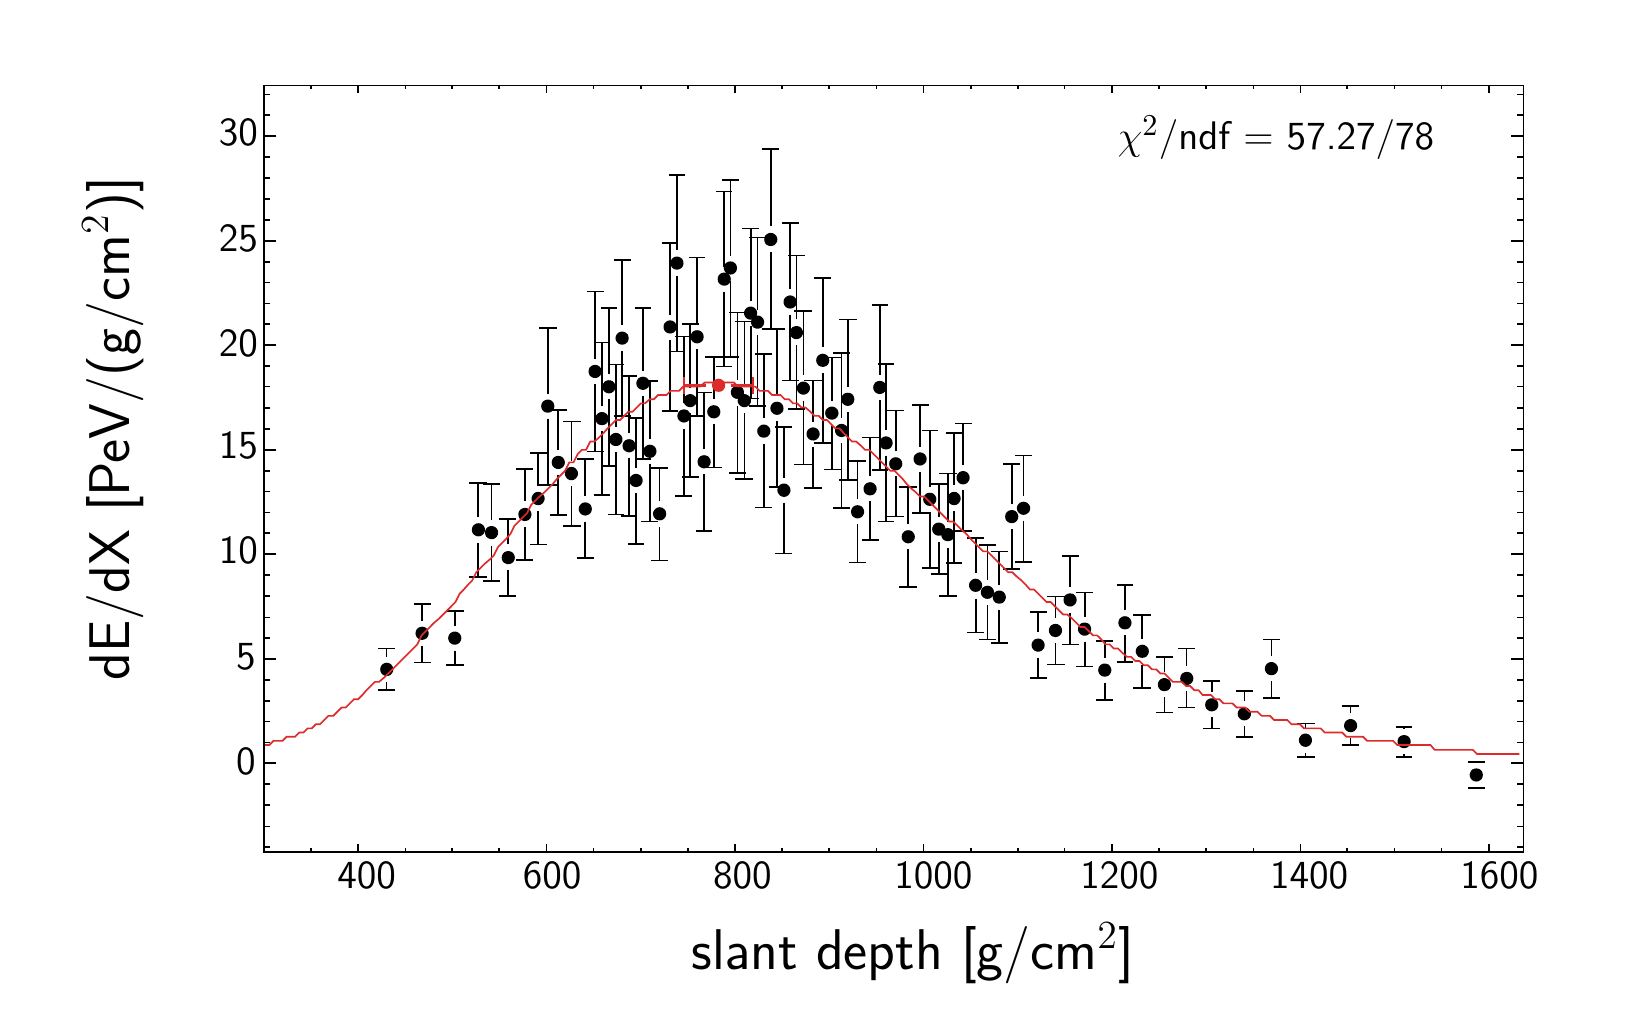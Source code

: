 \begin{tikzpicture}[y=-1cm]
\sf
\definecolor{red}{RGB}{221,42,43}
\definecolor{green}{RGB}{132,184,24}
\definecolor{blue}{RGB}{0,72,112}
\definecolor{orange}{RGB}{192,128,64}
\definecolor{gray}{RGB}{107,108,110}
\path[fill=white] (0,27.94) rectangle (20.003,15.769);
\path[fill=white] (2.999,26.238) rectangle (18.997,16.502);
\draw[semithick,black] (2.999,26.238) rectangle (18.997,16.502);
\path[fill=white] (2.999,26.238) rectangle (18.997,16.502);
\draw[semithick,black] (2.999,26.238) rectangle (18.997,16.502);
\draw[semithick,black] (2.999,26.238) -- (18.997,26.238);
\path (8.308,27.728) node[text=black,anchor=base west] {\huge{}slant depth [g/cm$^2$]};
\draw[semithick,black] (4.197,26.141) -- (4.197,26.238);
\draw[semithick,black] (4.798,26.185) -- (4.798,26.238);
\draw[semithick,black] (5.389,26.185) -- (5.389,26.238);
\draw[semithick,black] (5.988,26.185) -- (5.988,26.238);
\draw[semithick,black] (6.589,26.141) -- (6.589,26.238);
\draw[semithick,black] (7.188,26.185) -- (7.188,26.238);
\draw[semithick,black] (7.787,26.185) -- (7.787,26.238);
\draw[semithick,black] (8.386,26.185) -- (8.386,26.238);
\draw[semithick,black] (8.979,26.141) -- (8.979,26.238);
\draw[semithick,black] (9.578,26.185) -- (9.578,26.238);
\draw[semithick,black] (10.177,26.185) -- (10.177,26.238);
\draw[semithick,black] (10.778,26.185) -- (10.778,26.238);
\draw[semithick,black] (11.377,26.141) -- (11.377,26.238);
\draw[semithick,black] (11.976,26.185) -- (11.976,26.238);
\draw[semithick,black] (12.577,26.185) -- (12.577,26.238);
\draw[semithick,black] (13.168,26.185) -- (13.168,26.238);
\draw[semithick,black] (13.767,26.141) -- (13.767,26.238);
\draw[semithick,black] (14.366,26.185) -- (14.366,26.238);
\draw[semithick,black] (14.967,26.185) -- (14.967,26.238);
\draw[semithick,black] (15.566,26.185) -- (15.566,26.238);
\draw[semithick,black] (16.165,26.141) -- (16.165,26.238);
\draw[semithick,black] (16.758,26.185) -- (16.758,26.238);
\draw[semithick,black] (17.357,26.185) -- (17.357,26.238);
\draw[semithick,black] (17.956,26.185) -- (17.956,26.238);
\draw[semithick,black] (18.557,26.141) -- (18.557,26.238);
\draw[semithick,black] (4.197,26.141) -- (4.197,26.238);
\draw[semithick,black] (3.598,26.185) -- (3.598,26.238);
\draw[semithick,black] (18.557,26.141) -- (18.557,26.238);
\path (3.81,26.706) node[text=black,anchor=base west] {\Large{}400};
\path (6.166,26.706) node[text=black,anchor=base west] {\Large{}600};
\path (8.581,26.706) node[text=black,anchor=base west] {\Large{}800};
\path (10.884,26.706) node[text=black,anchor=base west] {\Large{}1000};
\path (13.246,26.706) node[text=black,anchor=base west] {\Large{}1200};
\path (15.655,26.706) node[text=black,anchor=base west] {\Large{}1400};
\path (18.072,26.706) node[text=black,anchor=base west] {\Large{}1600};
\draw[semithick,black] (2.999,16.502) -- (18.997,16.502);
\draw[semithick,black] (4.197,16.599) -- (4.197,16.502);
\draw[semithick,black] (4.798,16.546) -- (4.798,16.502);
\draw[semithick,black] (5.389,16.546) -- (5.389,16.502);
\draw[semithick,black] (5.988,16.546) -- (5.988,16.502);
\draw[semithick,black] (6.589,16.599) -- (6.589,16.502);
\draw[semithick,black] (7.188,16.546) -- (7.188,16.502);
\draw[semithick,black] (7.787,16.546) -- (7.787,16.502);
\draw[semithick,black] (8.386,16.546) -- (8.386,16.502);
\draw[semithick,black] (8.979,16.599) -- (8.979,16.502);
\draw[semithick,black] (9.578,16.546) -- (9.578,16.502);
\draw[semithick,black] (10.177,16.546) -- (10.177,16.502);
\draw[semithick,black] (10.778,16.546) -- (10.778,16.502);
\draw[semithick,black] (11.377,16.599) -- (11.377,16.502);
\draw[semithick,black] (11.976,16.546) -- (11.976,16.502);
\draw[semithick,black] (12.577,16.546) -- (12.577,16.502);
\draw[semithick,black] (13.168,16.546) -- (13.168,16.502);
\draw[semithick,black] (13.767,16.599) -- (13.767,16.502);
\draw[semithick,black] (14.366,16.546) -- (14.366,16.502);
\draw[semithick,black] (14.967,16.546) -- (14.967,16.502);
\draw[semithick,black] (15.566,16.546) -- (15.566,16.502);
\draw[semithick,black] (16.165,16.599) -- (16.165,16.502);
\draw[semithick,black] (16.758,16.546) -- (16.758,16.502);
\draw[semithick,black] (17.357,16.546) -- (17.357,16.502);
\draw[semithick,black] (17.956,16.546) -- (17.956,16.502);
\draw[semithick,black] (18.557,16.599) -- (18.557,16.502);
\draw[semithick,black] (4.197,16.599) -- (4.197,16.502);
\draw[semithick,black] (3.598,16.546) -- (3.598,16.502);
\draw[semithick,black] (18.557,16.599) -- (18.557,16.502);
\draw[semithick,black] (2.999,26.238) -- (2.999,16.502);
\path (1.287,24.183) node[text=black,anchor=base west,rotate=90.0] {\huge{}dE/dX [PeV/(g/cm$^2$)]};
\draw[semithick,black] (3.158,25.11) -- (2.999,25.11);
\draw[semithick,black] (3.078,24.845) -- (2.999,24.845);
\draw[semithick,black] (3.078,24.581) -- (2.999,24.581);
\draw[semithick,black] (3.078,24.316) -- (2.999,24.316);
\draw[semithick,black] (3.078,24.052) -- (2.999,24.052);
\draw[semithick,black] (3.158,23.787) -- (2.999,23.787);
\draw[semithick,black] (3.078,23.523) -- (2.999,23.523);
\draw[semithick,black] (3.078,23.258) -- (2.999,23.258);
\draw[semithick,black] (3.078,22.983) -- (2.999,22.983);
\draw[semithick,black] (3.078,22.718) -- (2.999,22.718);
\draw[semithick,black] (3.158,22.454) -- (2.999,22.454);
\draw[semithick,black] (3.078,22.189) -- (2.999,22.189);
\draw[semithick,black] (3.078,21.924) -- (2.999,21.924);
\draw[semithick,black] (3.078,21.66) -- (2.999,21.66);
\draw[semithick,black] (3.078,21.395) -- (2.999,21.395);
\draw[semithick,black] (3.158,21.131) -- (2.999,21.131);
\draw[semithick,black] (3.078,20.866) -- (2.999,20.866);
\draw[semithick,black] (3.078,20.602) -- (2.999,20.602);
\draw[semithick,black] (3.078,20.328) -- (2.999,20.328);
\draw[semithick,black] (3.078,20.064) -- (2.999,20.064);
\draw[semithick,black] (3.158,19.799) -- (2.999,19.799);
\draw[semithick,black] (3.078,19.535) -- (2.999,19.535);
\draw[semithick,black] (3.078,19.27) -- (2.999,19.27);
\draw[semithick,black] (3.078,19.006) -- (2.999,19.006);
\draw[semithick,black] (3.078,18.741) -- (2.999,18.741);
\draw[semithick,black] (3.158,18.476) -- (2.999,18.476);
\draw[semithick,black] (3.078,18.212) -- (2.999,18.212);
\draw[semithick,black] (3.078,17.947) -- (2.999,17.947);
\draw[semithick,black] (3.078,17.674) -- (2.999,17.674);
\draw[semithick,black] (3.078,17.41) -- (2.999,17.41);
\draw[semithick,black] (3.158,17.145) -- (2.999,17.145);
\draw[semithick,black] (3.158,25.11) -- (2.999,25.11);
\draw[semithick,black] (3.078,25.375) -- (2.999,25.375);
\draw[semithick,black] (3.078,25.639) -- (2.999,25.639);
\draw[semithick,black] (3.078,25.912) -- (2.999,25.912);
\draw[semithick,black] (3.078,26.177) -- (2.999,26.177);
\draw[semithick,black] (3.158,17.145) -- (2.999,17.145);
\draw[semithick,black] (3.078,16.88) -- (2.999,16.88);
\draw[semithick,black] (3.078,16.616) -- (2.999,16.616);
\path (2.523,25.258) node[text=black,anchor=base west] {\Large{}0};
\path (2.523,23.918) node[text=black,anchor=base west] {\Large{}5};
\path (2.303,22.578) node[text=black,anchor=base west] {\Large{}10};
\path (2.303,21.237) node[text=black,anchor=base west] {\Large{}15};
\path (2.303,19.95) node[text=black,anchor=base west] {\Large{}20};
\path (2.303,18.61) node[text=black,anchor=base west] {\Large{}25};
\path (2.303,17.268) node[text=black,anchor=base west] {\Large{}30};
\draw[semithick,black] (18.997,26.238) -- (18.997,16.502);
\draw[semithick,black] (18.838,25.11) -- (18.997,25.11);
\draw[semithick,black] (18.919,24.845) -- (18.997,24.845);
\draw[semithick,black] (18.919,24.581) -- (18.997,24.581);
\draw[semithick,black] (18.919,24.316) -- (18.997,24.316);
\draw[semithick,black] (18.919,24.052) -- (18.997,24.052);
\draw[semithick,black] (18.838,23.787) -- (18.997,23.787);
\draw[semithick,black] (18.919,23.523) -- (18.997,23.523);
\draw[semithick,black] (18.919,23.258) -- (18.997,23.258);
\draw[semithick,black] (18.919,22.983) -- (18.997,22.983);
\draw[semithick,black] (18.919,22.718) -- (18.997,22.718);
\draw[semithick,black] (18.838,22.454) -- (18.997,22.454);
\draw[semithick,black] (18.919,22.189) -- (18.997,22.189);
\draw[semithick,black] (18.919,21.924) -- (18.997,21.924);
\draw[semithick,black] (18.919,21.66) -- (18.997,21.66);
\draw[semithick,black] (18.919,21.395) -- (18.997,21.395);
\draw[semithick,black] (18.838,21.131) -- (18.997,21.131);
\draw[semithick,black] (18.919,20.866) -- (18.997,20.866);
\draw[semithick,black] (18.919,20.602) -- (18.997,20.602);
\draw[semithick,black] (18.919,20.328) -- (18.997,20.328);
\draw[semithick,black] (18.919,20.064) -- (18.997,20.064);
\draw[semithick,black] (18.838,19.799) -- (18.997,19.799);
\draw[semithick,black] (18.919,19.535) -- (18.997,19.535);
\draw[semithick,black] (18.919,19.27) -- (18.997,19.27);
\draw[semithick,black] (18.919,19.006) -- (18.997,19.006);
\draw[semithick,black] (18.919,18.741) -- (18.997,18.741);
\draw[semithick,black] (18.838,18.476) -- (18.997,18.476);
\draw[semithick,black] (18.919,18.212) -- (18.997,18.212);
\draw[semithick,black] (18.919,17.947) -- (18.997,17.947);
\draw[semithick,black] (18.919,17.674) -- (18.997,17.674);
\draw[semithick,black] (18.919,17.41) -- (18.997,17.41);
\draw[semithick,black] (18.838,17.145) -- (18.997,17.145);
\draw[semithick,black] (18.838,25.11) -- (18.997,25.11);
\draw[semithick,black] (18.919,25.375) -- (18.997,25.375);
\draw[semithick,black] (18.919,25.639) -- (18.997,25.639);
\draw[semithick,black] (18.919,25.912) -- (18.997,25.912);
\draw[semithick,black] (18.919,26.177) -- (18.997,26.177);
\draw[semithick,black] (18.838,17.145) -- (18.997,17.145);
\draw[semithick,black] (18.919,16.88) -- (18.997,16.88);
\draw[semithick,black] (18.919,16.616) -- (18.997,16.616);
\draw[semithick,black] (4.559,23.76) -- (4.559,23.654);
\draw[semithick,black] (4.453,23.654) -- (4.665,23.654);
\draw[semithick,black] (4.559,24.077) -- (4.559,24.183);
\draw[semithick,black] (4.453,24.183) -- (4.665,24.183);
\draw[semithick,black] (5.01,23.3) -- (5.01,23.089);
\draw[semithick,black] (4.904,23.089) -- (5.116,23.089);
\draw[semithick,black] (5.01,23.618) -- (5.01,23.829);
\draw[semithick,black] (4.904,23.829) -- (5.116,23.829);
\draw[semithick,black] (5.425,23.364) -- (5.425,23.177);
\draw[semithick,black] (5.319,23.177) -- (5.539,23.177);
\draw[semithick,black] (5.425,23.681) -- (5.425,23.865);
\draw[semithick,black] (5.319,23.865) -- (5.539,23.865);
\draw[semithick,black] (5.723,21.988) -- (5.723,21.554);
\draw[semithick,black] (5.609,21.554) -- (5.829,21.554);
\draw[semithick,black] (5.723,22.314) -- (5.723,22.746);
\draw[semithick,black] (5.609,22.746) -- (5.829,22.746);
\draw[semithick,black] (5.891,22.022) -- (5.891,21.565);
\draw[semithick,black] (5.785,21.565) -- (5.997,21.565);
\draw[semithick,black] (5.891,22.348) -- (5.891,22.799);
\draw[semithick,black] (5.785,22.799) -- (5.997,22.799);
\draw[semithick,black] (6.102,22.331) -- (6.102,22.005);
\draw[semithick,black] (5.988,22.005) -- (6.208,22.005);
\draw[semithick,black] (6.102,22.657) -- (6.102,22.983);
\draw[semithick,black] (5.988,22.983) -- (6.208,22.983);
\draw[semithick,black] (6.314,21.785) -- (6.314,21.37);
\draw[semithick,black] (6.208,21.37) -- (6.42,21.37);
\draw[semithick,black] (6.314,22.111) -- (6.314,22.526);
\draw[semithick,black] (6.208,22.526) -- (6.42,22.526);
\draw[semithick,black] (6.483,21.59) -- (6.483,21.167);
\draw[semithick,black] (6.378,21.167) -- (6.589,21.167);
\draw[semithick,black] (6.483,21.907) -- (6.483,22.331);
\draw[semithick,black] (6.378,22.331) -- (6.589,22.331);
\draw[semithick,black] (6.606,20.417) -- (6.606,19.579);
\draw[semithick,black] (6.5,19.579) -- (6.72,19.579);
\draw[semithick,black] (6.606,20.735) -- (6.606,21.573);
\draw[semithick,black] (6.5,21.573) -- (6.72,21.573);
\draw[semithick,black] (6.737,21.131) -- (6.737,20.621);
\draw[semithick,black] (6.632,20.621) -- (6.843,20.621);
\draw[semithick,black] (6.737,21.448) -- (6.737,21.96);
\draw[semithick,black] (6.632,21.96) -- (6.843,21.96);
\draw[semithick,black] (6.905,21.273) -- (6.905,20.771);
\draw[semithick,black] (6.799,20.771) -- (7.021,20.771);
\draw[semithick,black] (6.905,21.59) -- (6.905,22.094);
\draw[semithick,black] (6.799,22.094) -- (7.021,22.094);
\draw[semithick,black] (7.082,21.713) -- (7.082,21.247);
\draw[semithick,black] (6.977,21.247) -- (7.188,21.247);
\draw[semithick,black] (7.082,22.041) -- (7.082,22.507);
\draw[semithick,black] (6.977,22.507) -- (7.188,22.507);
\draw[semithick,black] (7.205,19.977) -- (7.205,19.12);
\draw[semithick,black] (7.099,19.12) -- (7.319,19.12);
\draw[semithick,black] (7.205,20.295) -- (7.205,21.15);
\draw[semithick,black] (7.099,21.15) -- (7.319,21.15);
\draw[semithick,black] (7.294,20.576) -- (7.294,19.765);
\draw[semithick,black] (7.188,19.765) -- (7.4,19.765);
\draw[semithick,black] (7.294,20.894) -- (7.294,21.704);
\draw[semithick,black] (7.188,21.704) -- (7.4,21.704);
\draw[semithick,black] (7.381,20.17) -- (7.381,19.332);
\draw[semithick,black] (7.275,19.332) -- (7.487,19.332);
\draw[semithick,black] (7.381,20.487) -- (7.381,21.334);
\draw[semithick,black] (7.275,21.334) -- (7.487,21.334);
\draw[semithick,black] (7.47,20.841) -- (7.47,20.047);
\draw[semithick,black] (7.364,20.047) -- (7.576,20.047);
\draw[semithick,black] (7.47,21.158) -- (7.47,21.952);
\draw[semithick,black] (7.364,21.952) -- (7.576,21.952);
\draw[semithick,black] (7.55,19.543) -- (7.55,18.716);
\draw[semithick,black] (7.444,18.716) -- (7.664,18.716);
\draw[semithick,black] (7.55,19.871) -- (7.55,20.699);
\draw[semithick,black] (7.444,20.699) -- (7.664,20.699);
\draw[semithick,black] (7.637,20.919) -- (7.637,20.189);
\draw[semithick,black] (7.531,20.189) -- (7.743,20.189);
\draw[semithick,black] (7.637,21.237) -- (7.637,21.969);
\draw[semithick,black] (7.531,21.969) -- (7.743,21.969);
\draw[semithick,black] (7.726,21.361) -- (7.726,20.726);
\draw[semithick,black] (7.62,20.726) -- (7.832,20.726);
\draw[semithick,black] (7.726,21.679) -- (7.726,22.322);
\draw[semithick,black] (7.62,22.322) -- (7.832,22.322);
\draw[semithick,black] (7.815,20.125) -- (7.815,19.332);
\draw[semithick,black] (7.709,19.332) -- (7.921,19.332);
\draw[semithick,black] (7.815,20.443) -- (7.815,21.247);
\draw[semithick,black] (7.709,21.247) -- (7.921,21.247);
\draw[semithick,black] (7.902,20.991) -- (7.902,20.259);
\draw[semithick,black] (7.787,20.259) -- (8.007,20.259);
\draw[semithick,black] (7.902,21.308) -- (7.902,22.041);
\draw[semithick,black] (7.787,22.041) -- (8.007,22.041);
\draw[semithick,black] (8.026,21.785) -- (8.026,21.361);
\draw[semithick,black] (7.921,21.361) -- (8.132,21.361);
\draw[semithick,black] (8.026,22.111) -- (8.026,22.534);
\draw[semithick,black] (7.921,22.534) -- (8.132,22.534);
\draw[semithick,black] (8.158,19.412) -- (8.158,18.504);
\draw[semithick,black] (8.052,18.504) -- (8.263,18.504);
\draw[semithick,black] (8.158,19.729) -- (8.158,20.637);
\draw[semithick,black] (8.052,20.637) -- (8.263,20.637);
\draw[semithick,black] (8.247,18.591) -- (8.247,17.638);
\draw[semithick,black] (8.141,17.638) -- (8.352,17.638);
\draw[semithick,black] (8.247,18.919) -- (8.247,19.88);
\draw[semithick,black] (8.141,19.88) -- (8.352,19.88);
\draw[semithick,black] (8.333,20.54) -- (8.333,19.693);
\draw[semithick,black] (8.219,19.693) -- (8.439,19.693);
\draw[semithick,black] (8.333,20.866) -- (8.333,21.713);
\draw[semithick,black] (8.219,21.713) -- (8.439,21.713);
\draw[semithick,black] (8.414,20.348) -- (8.414,19.535);
\draw[semithick,black] (8.308,19.535) -- (8.52,19.535);
\draw[semithick,black] (8.414,20.665) -- (8.414,21.476);
\draw[semithick,black] (8.308,21.476) -- (8.52,21.476);
\draw[semithick,black] (8.503,19.535) -- (8.503,18.688);
\draw[semithick,black] (8.397,18.688) -- (8.608,18.688);
\draw[semithick,black] (8.503,19.852) -- (8.503,20.699);
\draw[semithick,black] (8.397,20.699) -- (8.608,20.699);
\draw[semithick,black] (8.589,21.122) -- (8.589,20.4);
\draw[semithick,black] (8.484,20.4) -- (8.695,20.4);
\draw[semithick,black] (8.589,21.44) -- (8.589,22.164);
\draw[semithick,black] (8.484,22.164) -- (8.695,22.164);
\draw[semithick,black] (8.714,20.487) -- (8.714,19.95);
\draw[semithick,black] (8.608,19.95) -- (8.82,19.95);
\draw[semithick,black] (8.714,20.805) -- (8.714,21.353);
\draw[semithick,black] (8.608,21.353) -- (8.82,21.353);
\draw[semithick,black] (8.846,18.802) -- (8.846,17.85);
\draw[semithick,black] (8.74,17.85) -- (8.951,17.85);
\draw[semithick,black] (8.846,19.12) -- (8.846,20.072);
\draw[semithick,black] (8.74,20.072) -- (8.951,20.072);
\draw[semithick,black] (8.926,18.663) -- (8.926,17.702);
\draw[semithick,black] (8.82,17.702) -- (9.04,17.702);
\draw[semithick,black] (8.926,18.989) -- (8.926,19.95);
\draw[semithick,black] (8.82,19.95) -- (9.04,19.95);
\draw[semithick,black] (9.013,20.242) -- (9.013,19.384);
\draw[semithick,black] (8.907,19.384) -- (9.119,19.384);
\draw[semithick,black] (9.013,20.568) -- (9.013,21.423);
\draw[semithick,black] (8.907,21.423) -- (9.119,21.423);
\draw[semithick,black] (9.102,20.337) -- (9.102,19.501);
\draw[semithick,black] (8.987,19.501) -- (9.207,19.501);
\draw[semithick,black] (9.102,20.665) -- (9.102,21.501);
\draw[semithick,black] (8.987,21.501) -- (9.207,21.501);
\draw[semithick,black] (9.182,19.236) -- (9.182,18.318);
\draw[semithick,black] (9.076,18.318) -- (9.288,18.318);
\draw[semithick,black] (9.182,19.562) -- (9.182,20.479);
\draw[semithick,black] (9.076,20.479) -- (9.288,20.479);
\draw[semithick,black] (9.269,19.351) -- (9.269,18.432);
\draw[semithick,black] (9.163,18.432) -- (9.375,18.432);
\draw[semithick,black] (9.269,19.668) -- (9.269,20.576);
\draw[semithick,black] (9.163,20.576) -- (9.375,20.576);
\draw[semithick,black] (9.349,20.726) -- (9.349,19.914);
\draw[semithick,black] (9.243,19.914) -- (9.455,19.914);
\draw[semithick,black] (9.349,21.052) -- (9.349,21.863);
\draw[semithick,black] (9.243,21.863) -- (9.455,21.863);
\draw[semithick,black] (9.436,18.292) -- (9.436,17.312);
\draw[semithick,black] (9.322,17.312) -- (9.542,17.312);
\draw[semithick,black] (9.436,18.618) -- (9.436,19.596);
\draw[semithick,black] (9.322,19.596) -- (9.542,19.596);
\draw[semithick,black] (9.517,20.443) -- (9.517,19.596);
\draw[semithick,black] (9.411,19.596) -- (9.622,19.596);
\draw[semithick,black] (9.517,20.76) -- (9.517,21.598);
\draw[semithick,black] (9.411,21.598) -- (9.622,21.598);
\draw[semithick,black] (9.605,21.484) -- (9.605,20.841);
\draw[semithick,black] (9.489,20.841) -- (9.711,20.841);
\draw[semithick,black] (9.605,21.802) -- (9.605,22.445);
\draw[semithick,black] (9.489,22.445) -- (9.711,22.445);
\draw[semithick,black] (9.684,19.086) -- (9.684,18.248);
\draw[semithick,black] (9.578,18.248) -- (9.79,18.248);
\draw[semithick,black] (9.684,19.412) -- (9.684,20.25);
\draw[semithick,black] (9.578,20.25) -- (9.79,20.25);
\draw[semithick,black] (9.764,19.473) -- (9.764,18.663);
\draw[semithick,black] (9.658,18.663) -- (9.87,18.663);
\draw[semithick,black] (9.764,19.799) -- (9.764,20.612);
\draw[semithick,black] (9.658,20.612) -- (9.87,20.612);
\draw[semithick,black] (9.851,20.178) -- (9.851,19.367);
\draw[semithick,black] (9.737,19.367) -- (9.957,19.367);
\draw[semithick,black] (9.851,20.506) -- (9.851,21.317);
\draw[semithick,black] (9.737,21.317) -- (9.957,21.317);
\draw[semithick,black] (9.976,20.771) -- (9.976,20.25);
\draw[semithick,black] (9.859,20.25) -- (10.082,20.25);
\draw[semithick,black] (9.976,21.088) -- (9.976,21.618);
\draw[semithick,black] (9.859,21.618) -- (10.082,21.618);
\draw[semithick,black] (10.099,19.827) -- (10.099,18.944);
\draw[semithick,black] (9.984,18.944) -- (10.204,18.944);
\draw[semithick,black] (10.099,20.153) -- (10.099,21.044);
\draw[semithick,black] (9.984,21.044) -- (10.204,21.044);
\draw[semithick,black] (10.213,20.506) -- (10.213,19.958);
\draw[semithick,black] (10.107,19.958) -- (10.327,19.958);
\draw[semithick,black] (10.213,20.832) -- (10.213,21.378);
\draw[semithick,black] (10.107,21.378) -- (10.327,21.378);
\draw[semithick,black] (10.336,20.726) -- (10.336,19.897);
\draw[semithick,black] (10.23,19.897) -- (10.442,19.897);
\draw[semithick,black] (10.336,21.044) -- (10.336,21.872);
\draw[semithick,black] (10.23,21.872) -- (10.442,21.872);
\draw[semithick,black] (10.416,20.328) -- (10.416,19.473);
\draw[semithick,black] (10.31,19.473) -- (10.53,19.473);
\draw[semithick,black] (10.416,20.654) -- (10.416,21.512);
\draw[semithick,black] (10.31,21.512) -- (10.53,21.512);
\draw[semithick,black] (10.539,21.757) -- (10.539,21.273);
\draw[semithick,black] (10.433,21.273) -- (10.645,21.273);
\draw[semithick,black] (10.539,22.075) -- (10.539,22.559);
\draw[semithick,black] (10.433,22.559) -- (10.645,22.559);
\draw[semithick,black] (10.698,21.467) -- (10.698,20.972);
\draw[semithick,black] (10.592,20.972) -- (10.812,20.972);
\draw[semithick,black] (10.698,21.785) -- (10.698,22.278);
\draw[semithick,black] (10.592,22.278) -- (10.812,22.278);
\draw[semithick,black] (10.823,20.178) -- (10.823,19.289);
\draw[semithick,black] (10.717,19.289) -- (10.928,19.289);
\draw[semithick,black] (10.823,20.496) -- (10.823,21.387);
\draw[semithick,black] (10.717,21.387) -- (10.928,21.387);
\draw[semithick,black] (10.901,20.877) -- (10.901,20.038);
\draw[semithick,black] (10.795,20.038) -- (11.007,20.038);
\draw[semithick,black] (10.901,21.203) -- (10.901,22.041);
\draw[semithick,black] (10.795,22.041) -- (11.007,22.041);
\draw[semithick,black] (11.024,21.141) -- (11.024,20.629);
\draw[semithick,black] (10.909,20.629) -- (11.129,20.629);
\draw[semithick,black] (11.024,21.467) -- (11.024,21.977);
\draw[semithick,black] (10.909,21.977) -- (11.129,21.977);
\draw[semithick,black] (11.182,22.075) -- (11.182,21.598);
\draw[semithick,black] (11.068,21.598) -- (11.288,21.598);
\draw[semithick,black] (11.182,22.392) -- (11.182,22.868);
\draw[semithick,black] (11.068,22.868) -- (11.288,22.868);
\draw[semithick,black] (11.333,21.088) -- (11.333,20.559);
\draw[semithick,black] (11.227,20.559) -- (11.447,20.559);
\draw[semithick,black] (11.333,21.406) -- (11.333,21.935);
\draw[semithick,black] (11.227,21.935) -- (11.447,21.935);
\draw[semithick,black] (11.458,21.598) -- (11.458,20.885);
\draw[semithick,black] (11.352,20.885) -- (11.563,20.885);
\draw[semithick,black] (11.458,21.916) -- (11.458,22.631);
\draw[semithick,black] (11.352,22.631) -- (11.563,22.631);
\draw[semithick,black] (11.572,21.977) -- (11.572,21.565);
\draw[semithick,black] (11.466,21.565) -- (11.678,21.565);
\draw[semithick,black] (11.572,22.295) -- (11.572,22.71);
\draw[semithick,black] (11.466,22.71) -- (11.678,22.71);
\draw[semithick,black] (11.686,22.049) -- (11.686,21.431);
\draw[semithick,black] (11.58,21.431) -- (11.8,21.431);
\draw[semithick,black] (11.686,22.375) -- (11.686,22.983);
\draw[semithick,black] (11.58,22.983) -- (11.8,22.983);
\draw[semithick,black] (11.764,21.582) -- (11.764,20.919);
\draw[semithick,black] (11.659,20.919) -- (11.87,20.919);
\draw[semithick,black] (11.764,21.907) -- (11.764,22.57);
\draw[semithick,black] (11.659,22.57) -- (11.87,22.57);
\draw[semithick,black] (11.881,21.317) -- (11.881,20.796);
\draw[semithick,black] (11.775,20.796) -- (11.987,20.796);
\draw[semithick,black] (11.881,21.643) -- (11.881,22.164);
\draw[semithick,black] (11.775,22.164) -- (11.987,22.164);
\draw[semithick,black] (12.04,22.693) -- (12.04,22.253);
\draw[semithick,black] (11.934,22.253) -- (12.145,22.253);
\draw[semithick,black] (12.04,23.019) -- (12.04,23.451);
\draw[semithick,black] (11.934,23.451) -- (12.145,23.451);
\draw[semithick,black] (12.188,22.782) -- (12.188,22.339);
\draw[semithick,black] (12.082,22.339) -- (12.294,22.339);
\draw[semithick,black] (12.188,23.099) -- (12.188,23.539);
\draw[semithick,black] (12.082,23.539) -- (12.294,23.539);
\draw[semithick,black] (12.338,22.843) -- (12.338,22.42);
\draw[semithick,black] (12.232,22.42) -- (12.452,22.42);
\draw[semithick,black] (12.338,23.161) -- (12.338,23.584);
\draw[semithick,black] (12.232,23.584) -- (12.452,23.584);
\draw[semithick,black] (12.497,21.819) -- (12.497,21.308);
\draw[semithick,black] (12.391,21.308) -- (12.603,21.308);
\draw[semithick,black] (12.497,22.136) -- (12.497,22.64);
\draw[semithick,black] (12.391,22.64) -- (12.603,22.64);
\draw[semithick,black] (12.647,21.713) -- (12.647,21.203);
\draw[semithick,black] (12.541,21.203) -- (12.753,21.203);
\draw[semithick,black] (12.647,22.03) -- (12.647,22.551);
\draw[semithick,black] (12.541,22.551) -- (12.753,22.551);
\draw[semithick,black] (12.833,23.442) -- (12.833,23.186);
\draw[semithick,black] (12.728,23.186) -- (12.939,23.186);
\draw[semithick,black] (12.833,23.768) -- (12.833,24.024);
\draw[semithick,black] (12.728,24.024) -- (12.939,24.024);
\draw[semithick,black] (13.053,23.266) -- (13.053,22.993);
\draw[semithick,black] (12.948,22.993) -- (13.168,22.993);
\draw[semithick,black] (13.053,23.584) -- (13.053,23.857);
\draw[semithick,black] (12.948,23.857) -- (13.168,23.857);
\draw[semithick,black] (13.238,22.877) -- (13.238,22.481);
\draw[semithick,black] (13.132,22.481) -- (13.352,22.481);
\draw[semithick,black] (13.238,23.205) -- (13.238,23.601);
\draw[semithick,black] (13.132,23.601) -- (13.352,23.601);
\draw[semithick,black] (13.424,23.247) -- (13.424,22.94);
\draw[semithick,black] (13.318,22.94) -- (13.53,22.94);
\draw[semithick,black] (13.424,23.575) -- (13.424,23.882);
\draw[semithick,black] (13.318,23.882) -- (13.53,23.882);
\draw[semithick,black] (13.678,23.768) -- (13.678,23.556);
\draw[semithick,black] (13.572,23.556) -- (13.784,23.556);
\draw[semithick,black] (13.678,24.094) -- (13.678,24.306);
\draw[semithick,black] (13.572,24.306) -- (13.784,24.306);
\draw[semithick,black] (13.934,23.169) -- (13.934,22.843);
\draw[semithick,black] (13.828,22.843) -- (14.04,22.843);
\draw[semithick,black] (13.934,23.487) -- (13.934,23.821);
\draw[semithick,black] (13.828,23.821) -- (14.04,23.821);
\draw[semithick,black] (14.154,23.531) -- (14.154,23.23);
\draw[semithick,black] (14.04,23.23) -- (14.26,23.23);
\draw[semithick,black] (14.154,23.857) -- (14.154,24.158);
\draw[semithick,black] (14.04,24.158) -- (14.26,24.158);
\draw[semithick,black] (14.438,23.954) -- (14.438,23.76);
\draw[semithick,black] (14.332,23.76) -- (14.544,23.76);
\draw[semithick,black] (14.438,24.272) -- (14.438,24.464);
\draw[semithick,black] (14.332,24.464) -- (14.544,24.464);
\draw[semithick,black] (14.719,23.874) -- (14.719,23.654);
\draw[semithick,black] (14.613,23.654) -- (14.825,23.654);
\draw[semithick,black] (14.719,24.191) -- (14.719,24.403);
\draw[semithick,black] (14.613,24.403) -- (14.825,24.403);
\draw[semithick,black] (15.037,24.2) -- (15.037,24.069);
\draw[semithick,black] (14.931,24.069) -- (15.143,24.069);
\draw[semithick,black] (15.037,24.528) -- (15.037,24.668);
\draw[semithick,black] (14.931,24.668) -- (15.143,24.668);
\draw[semithick,black] (15.452,24.325) -- (15.452,24.191);
\draw[semithick,black] (15.346,24.191) -- (15.557,24.191);
\draw[semithick,black] (15.452,24.642) -- (15.452,24.773);
\draw[semithick,black] (15.346,24.773) -- (15.557,24.773);
\draw[semithick,black] (15.795,23.751) -- (15.795,23.539);
\draw[semithick,black] (15.689,23.539) -- (15.9,23.539);
\draw[semithick,black] (15.795,24.069) -- (15.795,24.28);
\draw[semithick,black] (15.689,24.28) -- (15.9,24.28);
\draw[semithick,black] (16.228,24.659) -- (16.228,24.606);
\draw[semithick,black] (16.123,24.606) -- (16.343,24.606);
\draw[semithick,black] (16.228,24.985) -- (16.228,25.03);
\draw[semithick,black] (16.123,25.03) -- (16.343,25.03);
\draw[semithick,black] (16.8,24.475) -- (16.8,24.386);
\draw[semithick,black] (16.686,24.386) -- (16.906,24.386);
\draw[semithick,black] (16.8,24.793) -- (16.8,24.879);
\draw[semithick,black] (16.686,24.879) -- (16.906,24.879);
\draw[semithick,black] (17.479,24.676) -- (17.479,24.651);
\draw[semithick,black] (17.374,24.651) -- (17.585,24.651);
\draw[semithick,black] (17.479,24.994) -- (17.479,25.03);
\draw[semithick,black] (17.374,25.03) -- (17.585,25.03);
\draw[semithick,black] (18.398,25.099) -- (18.398,25.091);
\draw[semithick,black] (18.292,25.091) -- (18.512,25.091);
\draw[semithick,black] (18.398,25.417) -- (18.398,25.428);
\draw[semithick,black] (18.292,25.428) -- (18.512,25.428);
\path[fill=black] (18.481,25.258) -- (18.476,25.233) -- (18.466,25.209) -- (18.447,25.19) -- (18.423,25.18) -- (18.398,25.176) -- (18.371,25.18) -- (18.347,25.19) -- (18.33,25.209) -- (18.318,25.233) -- (18.313,25.258) -- (18.318,25.286) -- (18.33,25.309) -- (18.347,25.326) -- (18.371,25.339) -- (18.398,25.343) -- (18.423,25.339) -- (18.447,25.326) -- (18.466,25.309) -- (18.476,25.286) -- (18.481,25.258);
\path[fill=black] (17.564,24.835) -- (17.56,24.809) -- (17.547,24.786) -- (17.53,24.767) -- (17.507,24.757) -- (17.479,24.752) -- (17.454,24.757) -- (17.431,24.767) -- (17.412,24.786) -- (17.401,24.809) -- (17.397,24.835) -- (17.401,24.862) -- (17.412,24.886) -- (17.431,24.903) -- (17.454,24.915) -- (17.479,24.92) -- (17.507,24.915) -- (17.53,24.903) -- (17.547,24.886) -- (17.56,24.862) -- (17.564,24.835);
\path[fill=black] (16.885,24.634) -- (16.88,24.606) -- (16.868,24.583) -- (16.851,24.566) -- (16.828,24.553) -- (16.8,24.549) -- (16.775,24.553) -- (16.751,24.566) -- (16.734,24.583) -- (16.722,24.606) -- (16.717,24.634) -- (16.722,24.659) -- (16.734,24.682) -- (16.751,24.699) -- (16.775,24.712) -- (16.8,24.716) -- (16.828,24.712) -- (16.851,24.699) -- (16.868,24.682) -- (16.88,24.659) -- (16.885,24.634);
\path[fill=black] (16.311,24.818) -- (16.307,24.793) -- (16.296,24.769) -- (16.277,24.75) -- (16.254,24.737) -- (16.228,24.733) -- (16.201,24.737) -- (16.178,24.75) -- (16.161,24.769) -- (16.148,24.793) -- (16.144,24.818) -- (16.148,24.843) -- (16.161,24.867) -- (16.178,24.886) -- (16.201,24.898) -- (16.228,24.903) -- (16.254,24.898) -- (16.277,24.886) -- (16.296,24.867) -- (16.307,24.843) -- (16.311,24.818);
\path[fill=black] (15.879,23.91) -- (15.875,23.882) -- (15.862,23.859) -- (15.845,23.842) -- (15.822,23.829) -- (15.795,23.825) -- (15.769,23.829) -- (15.746,23.842) -- (15.729,23.859) -- (15.716,23.882) -- (15.712,23.91) -- (15.716,23.935) -- (15.729,23.959) -- (15.746,23.978) -- (15.769,23.988) -- (15.795,23.992) -- (15.822,23.988) -- (15.845,23.978) -- (15.862,23.959) -- (15.875,23.935) -- (15.879,23.91);
\path[fill=black] (15.536,24.483) -- (15.532,24.456) -- (15.519,24.433) -- (15.5,24.416) -- (15.477,24.403) -- (15.452,24.399) -- (15.426,24.403) -- (15.403,24.416) -- (15.384,24.433) -- (15.371,24.456) -- (15.367,24.483) -- (15.371,24.509) -- (15.384,24.532) -- (15.403,24.551) -- (15.426,24.562) -- (15.452,24.566) -- (15.477,24.562) -- (15.5,24.551) -- (15.519,24.532) -- (15.532,24.509) -- (15.536,24.483);
\path[fill=black] (15.121,24.369) -- (15.117,24.342) -- (15.105,24.318) -- (15.088,24.301) -- (15.064,24.289) -- (15.037,24.285) -- (15.011,24.289) -- (14.988,24.301) -- (14.969,24.318) -- (14.958,24.342) -- (14.954,24.369) -- (14.958,24.395) -- (14.969,24.418) -- (14.988,24.435) -- (15.011,24.448) -- (15.037,24.452) -- (15.064,24.448) -- (15.088,24.435) -- (15.105,24.418) -- (15.117,24.395) -- (15.121,24.369);
\path[fill=black] (14.804,24.033) -- (14.8,24.007) -- (14.787,23.984) -- (14.77,23.965) -- (14.747,23.954) -- (14.719,23.95) -- (14.694,23.954) -- (14.671,23.965) -- (14.652,23.984) -- (14.641,24.007) -- (14.637,24.033) -- (14.641,24.06) -- (14.652,24.083) -- (14.671,24.1) -- (14.694,24.113) -- (14.719,24.117) -- (14.747,24.113) -- (14.77,24.1) -- (14.787,24.083) -- (14.8,24.06) -- (14.804,24.033);
\path[fill=black] (14.52,24.113) -- (14.516,24.086) -- (14.506,24.062) -- (14.486,24.045) -- (14.463,24.033) -- (14.438,24.028) -- (14.41,24.033) -- (14.387,24.045) -- (14.37,24.062) -- (14.357,24.086) -- (14.353,24.113) -- (14.357,24.138) -- (14.37,24.162) -- (14.387,24.181) -- (14.41,24.191) -- (14.438,24.196) -- (14.463,24.191) -- (14.486,24.181) -- (14.506,24.162) -- (14.516,24.138) -- (14.52,24.113);
\path[fill=black] (14.239,23.69) -- (14.235,23.662) -- (14.222,23.639) -- (14.205,23.622) -- (14.182,23.609) -- (14.154,23.605) -- (14.129,23.609) -- (14.105,23.622) -- (14.089,23.639) -- (14.076,23.662) -- (14.072,23.69) -- (14.076,23.715) -- (14.089,23.738) -- (14.105,23.757) -- (14.129,23.768) -- (14.154,23.772) -- (14.182,23.768) -- (14.205,23.757) -- (14.222,23.738) -- (14.235,23.715) -- (14.239,23.69);
\path[fill=black] (14.019,23.328) -- (14.014,23.3) -- (14.002,23.277) -- (13.985,23.26) -- (13.962,23.247) -- (13.934,23.243) -- (13.909,23.247) -- (13.885,23.26) -- (13.866,23.277) -- (13.856,23.3) -- (13.851,23.328) -- (13.856,23.353) -- (13.866,23.376) -- (13.885,23.396) -- (13.909,23.406) -- (13.934,23.41) -- (13.962,23.406) -- (13.985,23.396) -- (14.002,23.376) -- (14.014,23.353) -- (14.019,23.328);
\path[fill=black] (13.763,23.927) -- (13.758,23.901) -- (13.746,23.878) -- (13.729,23.859) -- (13.705,23.848) -- (13.678,23.844) -- (13.652,23.848) -- (13.629,23.859) -- (13.612,23.878) -- (13.6,23.901) -- (13.595,23.927) -- (13.6,23.954) -- (13.612,23.978) -- (13.629,23.995) -- (13.652,24.007) -- (13.678,24.011) -- (13.705,24.007) -- (13.729,23.995) -- (13.746,23.978) -- (13.758,23.954) -- (13.763,23.927);
\path[fill=black] (13.506,23.406) -- (13.502,23.381) -- (13.492,23.357) -- (13.473,23.338) -- (13.449,23.328) -- (13.424,23.324) -- (13.396,23.328) -- (13.373,23.338) -- (13.356,23.357) -- (13.343,23.381) -- (13.339,23.406) -- (13.343,23.434) -- (13.356,23.457) -- (13.373,23.474) -- (13.396,23.487) -- (13.424,23.491) -- (13.449,23.487) -- (13.473,23.474) -- (13.492,23.457) -- (13.502,23.434) -- (13.506,23.406);
\path[fill=black] (13.322,23.036) -- (13.318,23.01) -- (13.305,22.987) -- (13.288,22.968) -- (13.265,22.957) -- (13.238,22.953) -- (13.212,22.957) -- (13.189,22.968) -- (13.17,22.987) -- (13.159,23.01) -- (13.155,23.036) -- (13.159,23.063) -- (13.17,23.086) -- (13.189,23.103) -- (13.212,23.116) -- (13.238,23.12) -- (13.265,23.116) -- (13.288,23.103) -- (13.305,23.086) -- (13.318,23.063) -- (13.322,23.036);
\path[fill=black] (13.136,23.425) -- (13.132,23.398) -- (13.121,23.374) -- (13.102,23.357) -- (13.079,23.345) -- (13.053,23.34) -- (13.026,23.345) -- (13.003,23.357) -- (12.986,23.374) -- (12.973,23.398) -- (12.969,23.425) -- (12.973,23.451) -- (12.986,23.474) -- (13.003,23.493) -- (13.026,23.503) -- (13.053,23.508) -- (13.079,23.503) -- (13.102,23.493) -- (13.121,23.474) -- (13.132,23.451) -- (13.136,23.425);
\path[fill=black] (12.916,23.609) -- (12.912,23.584) -- (12.899,23.561) -- (12.882,23.542) -- (12.859,23.531) -- (12.833,23.527) -- (12.806,23.531) -- (12.783,23.542) -- (12.766,23.561) -- (12.753,23.584) -- (12.749,23.609) -- (12.753,23.637) -- (12.766,23.66) -- (12.783,23.677) -- (12.806,23.69) -- (12.833,23.694) -- (12.859,23.69) -- (12.882,23.677) -- (12.899,23.66) -- (12.912,23.637) -- (12.916,23.609);
\path[fill=black] (12.732,21.872) -- (12.728,21.846) -- (12.715,21.823) -- (12.696,21.804) -- (12.672,21.793) -- (12.647,21.789) -- (12.622,21.793) -- (12.598,21.804) -- (12.579,21.823) -- (12.567,21.846) -- (12.562,21.872) -- (12.567,21.899) -- (12.579,21.922) -- (12.598,21.939) -- (12.622,21.952) -- (12.647,21.956) -- (12.672,21.952) -- (12.696,21.939) -- (12.715,21.922) -- (12.728,21.899) -- (12.732,21.872);
\path[fill=black] (12.581,21.977) -- (12.577,21.952) -- (12.565,21.929) -- (12.548,21.91) -- (12.524,21.899) -- (12.497,21.895) -- (12.471,21.899) -- (12.448,21.91) -- (12.429,21.929) -- (12.418,21.952) -- (12.414,21.977) -- (12.418,22.005) -- (12.429,22.028) -- (12.448,22.045) -- (12.471,22.058) -- (12.497,22.062) -- (12.524,22.058) -- (12.548,22.045) -- (12.565,22.028) -- (12.577,22.005) -- (12.581,21.977);
\path[fill=black] (12.423,23.002) -- (12.418,22.974) -- (12.406,22.951) -- (12.389,22.934) -- (12.366,22.921) -- (12.338,22.917) -- (12.313,22.921) -- (12.289,22.934) -- (12.27,22.951) -- (12.26,22.974) -- (12.255,23.002) -- (12.26,23.027) -- (12.27,23.05) -- (12.289,23.07) -- (12.313,23.08) -- (12.338,23.084) -- (12.366,23.08) -- (12.389,23.07) -- (12.406,23.05) -- (12.418,23.027) -- (12.423,23.002);
\path[fill=black] (12.272,22.94) -- (12.268,22.913) -- (12.255,22.89) -- (12.239,22.873) -- (12.215,22.86) -- (12.188,22.856) -- (12.162,22.86) -- (12.139,22.873) -- (12.12,22.89) -- (12.109,22.913) -- (12.105,22.94) -- (12.109,22.966) -- (12.12,22.989) -- (12.139,23.006) -- (12.162,23.019) -- (12.188,23.023) -- (12.215,23.019) -- (12.239,23.006) -- (12.255,22.989) -- (12.268,22.966) -- (12.272,22.94);
\path[fill=black] (12.122,22.852) -- (12.118,22.824) -- (12.105,22.801) -- (12.088,22.784) -- (12.065,22.771) -- (12.04,22.767) -- (12.012,22.771) -- (11.989,22.784) -- (11.972,22.801) -- (11.959,22.824) -- (11.955,22.852) -- (11.959,22.877) -- (11.972,22.9) -- (11.989,22.919) -- (12.012,22.93) -- (12.04,22.934) -- (12.065,22.93) -- (12.088,22.919) -- (12.105,22.9) -- (12.118,22.877) -- (12.122,22.852);
\path[fill=black] (11.963,21.484) -- (11.959,21.459) -- (11.946,21.435) -- (11.93,21.416) -- (11.906,21.404) -- (11.881,21.399) -- (11.853,21.404) -- (11.83,21.416) -- (11.813,21.435) -- (11.8,21.459) -- (11.796,21.484) -- (11.8,21.51) -- (11.813,21.533) -- (11.83,21.552) -- (11.853,21.565) -- (11.881,21.569) -- (11.906,21.565) -- (11.93,21.552) -- (11.946,21.533) -- (11.959,21.51) -- (11.963,21.484);
\path[fill=black] (11.849,21.749) -- (11.845,21.723) -- (11.832,21.7) -- (11.815,21.681) -- (11.792,21.668) -- (11.764,21.664) -- (11.739,21.668) -- (11.716,21.681) -- (11.697,21.7) -- (11.686,21.723) -- (11.682,21.749) -- (11.686,21.774) -- (11.697,21.797) -- (11.716,21.816) -- (11.739,21.829) -- (11.764,21.833) -- (11.792,21.829) -- (11.815,21.816) -- (11.832,21.797) -- (11.845,21.774) -- (11.849,21.749);
\path[fill=black] (11.769,22.208) -- (11.764,22.181) -- (11.754,22.157) -- (11.735,22.14) -- (11.712,22.128) -- (11.686,22.123) -- (11.659,22.128) -- (11.635,22.14) -- (11.618,22.157) -- (11.606,22.181) -- (11.601,22.208) -- (11.606,22.233) -- (11.618,22.257) -- (11.635,22.276) -- (11.659,22.286) -- (11.686,22.291) -- (11.712,22.286) -- (11.735,22.276) -- (11.754,22.257) -- (11.764,22.233) -- (11.769,22.208);
\path[fill=black] (11.654,22.136) -- (11.65,22.111) -- (11.64,22.087) -- (11.62,22.068) -- (11.597,22.058) -- (11.572,22.054) -- (11.544,22.058) -- (11.521,22.068) -- (11.504,22.087) -- (11.491,22.111) -- (11.487,22.136) -- (11.491,22.164) -- (11.504,22.187) -- (11.521,22.204) -- (11.544,22.217) -- (11.572,22.221) -- (11.597,22.217) -- (11.62,22.204) -- (11.64,22.187) -- (11.65,22.164) -- (11.654,22.136);
\path[fill=black] (11.54,21.757) -- (11.536,21.732) -- (11.523,21.709) -- (11.506,21.689) -- (11.483,21.679) -- (11.458,21.675) -- (11.43,21.679) -- (11.407,21.689) -- (11.39,21.709) -- (11.377,21.732) -- (11.373,21.757) -- (11.377,21.785) -- (11.39,21.808) -- (11.407,21.825) -- (11.43,21.838) -- (11.458,21.842) -- (11.483,21.838) -- (11.506,21.825) -- (11.523,21.808) -- (11.536,21.785) -- (11.54,21.757);
\path[fill=black] (11.417,21.247) -- (11.413,21.22) -- (11.4,21.196) -- (11.383,21.179) -- (11.36,21.167) -- (11.333,21.162) -- (11.307,21.167) -- (11.284,21.179) -- (11.265,21.196) -- (11.254,21.22) -- (11.25,21.247) -- (11.254,21.273) -- (11.265,21.296) -- (11.284,21.313) -- (11.307,21.325) -- (11.333,21.33) -- (11.36,21.325) -- (11.383,21.313) -- (11.4,21.296) -- (11.413,21.273) -- (11.417,21.247);
\path[fill=black] (11.267,22.233) -- (11.263,22.208) -- (11.25,22.185) -- (11.233,22.166) -- (11.21,22.155) -- (11.182,22.151) -- (11.157,22.155) -- (11.134,22.166) -- (11.115,22.185) -- (11.104,22.208) -- (11.1,22.233) -- (11.104,22.261) -- (11.115,22.284) -- (11.134,22.301) -- (11.157,22.314) -- (11.182,22.318) -- (11.21,22.314) -- (11.233,22.301) -- (11.25,22.284) -- (11.263,22.261) -- (11.267,22.233);
\path[fill=black] (11.108,21.308) -- (11.104,21.281) -- (11.091,21.258) -- (11.074,21.241) -- (11.051,21.228) -- (11.024,21.224) -- (10.998,21.228) -- (10.975,21.241) -- (10.956,21.258) -- (10.945,21.281) -- (10.941,21.308) -- (10.945,21.334) -- (10.956,21.357) -- (10.975,21.376) -- (10.998,21.387) -- (11.024,21.391) -- (11.051,21.387) -- (11.074,21.376) -- (11.091,21.357) -- (11.104,21.334) -- (11.108,21.308);
\path[fill=black] (10.986,21.044) -- (10.981,21.016) -- (10.969,20.993) -- (10.95,20.976) -- (10.926,20.963) -- (10.901,20.959) -- (10.875,20.963) -- (10.852,20.976) -- (10.833,20.993) -- (10.82,21.016) -- (10.816,21.044) -- (10.82,21.069) -- (10.833,21.093) -- (10.852,21.112) -- (10.875,21.122) -- (10.901,21.126) -- (10.926,21.122) -- (10.95,21.112) -- (10.969,21.093) -- (10.981,21.069) -- (10.986,21.044);
\path[fill=black] (10.905,20.337) -- (10.901,20.312) -- (10.888,20.288) -- (10.871,20.269) -- (10.848,20.259) -- (10.823,20.254) -- (10.795,20.259) -- (10.772,20.269) -- (10.755,20.288) -- (10.742,20.312) -- (10.738,20.337) -- (10.742,20.364) -- (10.755,20.388) -- (10.772,20.405) -- (10.795,20.417) -- (10.823,20.422) -- (10.848,20.417) -- (10.871,20.405) -- (10.888,20.388) -- (10.901,20.364) -- (10.905,20.337);
\path[fill=black] (10.782,21.626) -- (10.778,21.598) -- (10.765,21.575) -- (10.748,21.558) -- (10.725,21.546) -- (10.698,21.541) -- (10.672,21.546) -- (10.649,21.558) -- (10.63,21.575) -- (10.619,21.598) -- (10.615,21.626) -- (10.619,21.651) -- (10.63,21.675) -- (10.649,21.694) -- (10.672,21.704) -- (10.698,21.709) -- (10.725,21.704) -- (10.748,21.694) -- (10.765,21.675) -- (10.778,21.651) -- (10.782,21.626);
\path[fill=black] (10.624,21.916) -- (10.619,21.891) -- (10.607,21.867) -- (10.59,21.848) -- (10.566,21.838) -- (10.539,21.833) -- (10.513,21.838) -- (10.49,21.848) -- (10.471,21.867) -- (10.461,21.891) -- (10.456,21.916) -- (10.461,21.943) -- (10.471,21.967) -- (10.49,21.984) -- (10.513,21.996) -- (10.539,22.001) -- (10.566,21.996) -- (10.59,21.984) -- (10.607,21.967) -- (10.619,21.943) -- (10.624,21.916);
\path[fill=black] (10.499,20.487) -- (10.494,20.462) -- (10.484,20.439) -- (10.465,20.419) -- (10.442,20.409) -- (10.416,20.405) -- (10.389,20.409) -- (10.365,20.419) -- (10.348,20.439) -- (10.336,20.462) -- (10.331,20.487) -- (10.336,20.515) -- (10.348,20.538) -- (10.365,20.555) -- (10.389,20.568) -- (10.416,20.572) -- (10.442,20.568) -- (10.465,20.555) -- (10.484,20.538) -- (10.494,20.515) -- (10.499,20.487);
\path[fill=black] (10.42,20.885) -- (10.416,20.858) -- (10.403,20.834) -- (10.386,20.817) -- (10.363,20.805) -- (10.336,20.8) -- (10.31,20.805) -- (10.287,20.817) -- (10.268,20.834) -- (10.257,20.858) -- (10.253,20.885) -- (10.257,20.911) -- (10.268,20.934) -- (10.287,20.953) -- (10.31,20.963) -- (10.336,20.968) -- (10.363,20.963) -- (10.386,20.953) -- (10.403,20.934) -- (10.416,20.911) -- (10.42,20.885);
\path[fill=black] (10.298,20.665) -- (10.293,20.637) -- (10.281,20.614) -- (10.262,20.597) -- (10.238,20.585) -- (10.213,20.58) -- (10.188,20.585) -- (10.164,20.597) -- (10.145,20.614) -- (10.132,20.637) -- (10.128,20.665) -- (10.132,20.69) -- (10.145,20.714) -- (10.164,20.731) -- (10.188,20.743) -- (10.213,20.748) -- (10.238,20.743) -- (10.262,20.731) -- (10.281,20.714) -- (10.293,20.69) -- (10.298,20.665);
\path[fill=black] (10.181,19.994) -- (10.177,19.967) -- (10.166,19.943) -- (10.147,19.926) -- (10.124,19.914) -- (10.099,19.909) -- (10.071,19.914) -- (10.048,19.926) -- (10.031,19.943) -- (10.018,19.967) -- (10.014,19.994) -- (10.018,20.019) -- (10.031,20.043) -- (10.048,20.062) -- (10.071,20.072) -- (10.099,20.077) -- (10.124,20.072) -- (10.147,20.062) -- (10.166,20.043) -- (10.177,20.019) -- (10.181,19.994);
\path[fill=black] (10.058,20.93) -- (10.054,20.902) -- (10.041,20.879) -- (10.025,20.862) -- (10.001,20.849) -- (9.976,20.845) -- (9.948,20.849) -- (9.925,20.862) -- (9.908,20.879) -- (9.895,20.902) -- (9.891,20.93) -- (9.895,20.955) -- (9.908,20.978) -- (9.925,20.995) -- (9.948,21.008) -- (9.976,21.012) -- (10.001,21.008) -- (10.025,20.995) -- (10.041,20.978) -- (10.054,20.955) -- (10.058,20.93);
\path[fill=black] (9.936,20.348) -- (9.931,20.32) -- (9.919,20.297) -- (9.902,20.28) -- (9.878,20.267) -- (9.851,20.263) -- (9.826,20.267) -- (9.802,20.28) -- (9.783,20.297) -- (9.773,20.32) -- (9.768,20.348) -- (9.773,20.373) -- (9.783,20.396) -- (9.802,20.413) -- (9.826,20.426) -- (9.851,20.43) -- (9.878,20.426) -- (9.902,20.413) -- (9.919,20.396) -- (9.931,20.373) -- (9.936,20.348);
\path[fill=black] (9.847,19.641) -- (9.842,19.615) -- (9.83,19.592) -- (9.813,19.573) -- (9.79,19.562) -- (9.764,19.558) -- (9.737,19.562) -- (9.713,19.573) -- (9.696,19.592) -- (9.684,19.615) -- (9.68,19.641) -- (9.684,19.668) -- (9.696,19.691) -- (9.713,19.708) -- (9.737,19.721) -- (9.764,19.725) -- (9.79,19.721) -- (9.813,19.708) -- (9.83,19.691) -- (9.842,19.668) -- (9.847,19.641);
\path[fill=black] (9.768,19.253) -- (9.764,19.226) -- (9.751,19.202) -- (9.732,19.185) -- (9.709,19.173) -- (9.684,19.169) -- (9.658,19.173) -- (9.635,19.185) -- (9.616,19.202) -- (9.603,19.226) -- (9.599,19.253) -- (9.603,19.279) -- (9.616,19.302) -- (9.635,19.321) -- (9.658,19.332) -- (9.684,19.336) -- (9.709,19.332) -- (9.732,19.321) -- (9.751,19.302) -- (9.764,19.279) -- (9.768,19.253);
\path[fill=black] (9.688,21.643) -- (9.684,21.618) -- (9.671,21.594) -- (9.654,21.575) -- (9.631,21.562) -- (9.605,21.558) -- (9.578,21.562) -- (9.555,21.575) -- (9.538,21.594) -- (9.525,21.618) -- (9.521,21.643) -- (9.525,21.668) -- (9.538,21.692) -- (9.555,21.711) -- (9.578,21.723) -- (9.605,21.728) -- (9.631,21.723) -- (9.654,21.711) -- (9.671,21.692) -- (9.684,21.668) -- (9.688,21.643);
\path[fill=black] (9.599,20.602) -- (9.595,20.576) -- (9.584,20.553) -- (9.565,20.534) -- (9.542,20.523) -- (9.517,20.519) -- (9.489,20.523) -- (9.466,20.534) -- (9.449,20.553) -- (9.436,20.576) -- (9.432,20.602) -- (9.436,20.629) -- (9.449,20.652) -- (9.466,20.669) -- (9.489,20.682) -- (9.517,20.686) -- (9.542,20.682) -- (9.565,20.669) -- (9.584,20.652) -- (9.595,20.629) -- (9.599,20.602);
\path[fill=black] (9.521,18.459) -- (9.517,18.432) -- (9.504,18.409) -- (9.487,18.392) -- (9.464,18.379) -- (9.436,18.375) -- (9.411,18.379) -- (9.387,18.392) -- (9.368,18.409) -- (9.358,18.432) -- (9.354,18.459) -- (9.358,18.485) -- (9.368,18.508) -- (9.387,18.527) -- (9.411,18.538) -- (9.436,18.542) -- (9.464,18.538) -- (9.487,18.527) -- (9.504,18.508) -- (9.517,18.485) -- (9.521,18.459);
\path[fill=black] (9.432,20.894) -- (9.428,20.866) -- (9.417,20.843) -- (9.398,20.826) -- (9.375,20.813) -- (9.349,20.809) -- (9.322,20.813) -- (9.299,20.826) -- (9.282,20.843) -- (9.269,20.866) -- (9.265,20.894) -- (9.269,20.919) -- (9.282,20.942) -- (9.299,20.961) -- (9.322,20.972) -- (9.349,20.976) -- (9.375,20.972) -- (9.398,20.961) -- (9.417,20.942) -- (9.428,20.919) -- (9.432,20.894);
\path[fill=black] (9.354,19.509) -- (9.349,19.482) -- (9.337,19.459) -- (9.32,19.442) -- (9.296,19.429) -- (9.269,19.425) -- (9.243,19.429) -- (9.22,19.442) -- (9.201,19.459) -- (9.191,19.482) -- (9.186,19.509) -- (9.191,19.535) -- (9.201,19.558) -- (9.22,19.577) -- (9.243,19.588) -- (9.269,19.592) -- (9.296,19.588) -- (9.32,19.577) -- (9.337,19.558) -- (9.349,19.535) -- (9.354,19.509);
\path[fill=black] (9.265,19.395) -- (9.26,19.367) -- (9.248,19.344) -- (9.231,19.327) -- (9.207,19.315) -- (9.182,19.31) -- (9.155,19.315) -- (9.131,19.327) -- (9.114,19.344) -- (9.102,19.367) -- (9.097,19.395) -- (9.102,19.42) -- (9.114,19.444) -- (9.131,19.461) -- (9.155,19.473) -- (9.182,19.478) -- (9.207,19.473) -- (9.231,19.461) -- (9.248,19.444) -- (9.26,19.42) -- (9.265,19.395);
\path[fill=black] (9.186,20.506) -- (9.182,20.479) -- (9.169,20.455) -- (9.15,20.439) -- (9.127,20.426) -- (9.102,20.422) -- (9.076,20.426) -- (9.053,20.439) -- (9.034,20.455) -- (9.021,20.479) -- (9.017,20.506) -- (9.021,20.532) -- (9.034,20.555) -- (9.053,20.572) -- (9.076,20.585) -- (9.102,20.589) -- (9.127,20.585) -- (9.15,20.572) -- (9.169,20.555) -- (9.182,20.532) -- (9.186,20.506);
\path[fill=black] (9.097,20.4) -- (9.093,20.373) -- (9.081,20.35) -- (9.064,20.333) -- (9.04,20.32) -- (9.013,20.316) -- (8.987,20.32) -- (8.964,20.333) -- (8.945,20.35) -- (8.934,20.373) -- (8.93,20.4) -- (8.934,20.426) -- (8.945,20.449) -- (8.964,20.466) -- (8.987,20.479) -- (9.013,20.483) -- (9.04,20.479) -- (9.064,20.466) -- (9.081,20.449) -- (9.093,20.426) -- (9.097,20.4);
\path[fill=black] (9.009,18.821) -- (9.004,18.794) -- (8.994,18.771) -- (8.975,18.754) -- (8.951,18.741) -- (8.926,18.737) -- (8.898,18.741) -- (8.875,18.754) -- (8.858,18.771) -- (8.846,18.794) -- (8.841,18.821) -- (8.846,18.847) -- (8.858,18.87) -- (8.875,18.889) -- (8.898,18.9) -- (8.926,18.904) -- (8.951,18.9) -- (8.975,18.889) -- (8.994,18.87) -- (9.004,18.847) -- (9.009,18.821);
\path[fill=black] (8.93,18.961) -- (8.926,18.936) -- (8.913,18.912) -- (8.896,18.893) -- (8.873,18.883) -- (8.846,18.879) -- (8.82,18.883) -- (8.797,18.893) -- (8.778,18.912) -- (8.767,18.936) -- (8.763,18.961) -- (8.767,18.989) -- (8.778,19.012) -- (8.797,19.029) -- (8.82,19.042) -- (8.846,19.046) -- (8.873,19.042) -- (8.896,19.029) -- (8.913,19.012) -- (8.926,18.989) -- (8.93,18.961);
\path[fill=black] (8.797,20.646) -- (8.793,20.621) -- (8.782,20.597) -- (8.763,20.578) -- (8.74,20.568) -- (8.714,20.563) -- (8.687,20.568) -- (8.664,20.578) -- (8.647,20.597) -- (8.634,20.621) -- (8.63,20.646) -- (8.634,20.673) -- (8.647,20.697) -- (8.664,20.714) -- (8.687,20.726) -- (8.714,20.731) -- (8.74,20.726) -- (8.763,20.714) -- (8.782,20.697) -- (8.793,20.673) -- (8.797,20.646);
\path[fill=black] (8.674,21.281) -- (8.67,21.256) -- (8.657,21.232) -- (8.64,21.213) -- (8.617,21.203) -- (8.589,21.198) -- (8.564,21.203) -- (8.541,21.213) -- (8.522,21.232) -- (8.511,21.256) -- (8.507,21.281) -- (8.511,21.308) -- (8.522,21.332) -- (8.541,21.349) -- (8.564,21.361) -- (8.589,21.366) -- (8.617,21.361) -- (8.64,21.349) -- (8.657,21.332) -- (8.67,21.308) -- (8.674,21.281);
\path[fill=black] (8.585,19.693) -- (8.581,19.668) -- (8.57,19.645) -- (8.551,19.626) -- (8.528,19.615) -- (8.503,19.611) -- (8.475,19.615) -- (8.452,19.626) -- (8.435,19.645) -- (8.422,19.668) -- (8.418,19.693) -- (8.422,19.721) -- (8.435,19.744) -- (8.452,19.761) -- (8.475,19.774) -- (8.503,19.778) -- (8.528,19.774) -- (8.551,19.761) -- (8.57,19.744) -- (8.581,19.721) -- (8.585,19.693);
\path[fill=black] (8.498,20.506) -- (8.494,20.479) -- (8.481,20.455) -- (8.462,20.439) -- (8.439,20.426) -- (8.414,20.422) -- (8.388,20.426) -- (8.365,20.439) -- (8.346,20.455) -- (8.333,20.479) -- (8.329,20.506) -- (8.333,20.532) -- (8.346,20.555) -- (8.365,20.572) -- (8.388,20.585) -- (8.414,20.589) -- (8.439,20.585) -- (8.462,20.572) -- (8.481,20.555) -- (8.494,20.532) -- (8.498,20.506);
\path[fill=black] (8.418,20.699) -- (8.414,20.673) -- (8.401,20.65) -- (8.384,20.631) -- (8.361,20.621) -- (8.333,20.616) -- (8.308,20.621) -- (8.285,20.631) -- (8.268,20.65) -- (8.255,20.673) -- (8.251,20.699) -- (8.255,20.726) -- (8.268,20.75) -- (8.285,20.767) -- (8.308,20.779) -- (8.333,20.784) -- (8.361,20.779) -- (8.384,20.767) -- (8.401,20.75) -- (8.414,20.726) -- (8.418,20.699);
\path[fill=black] (8.329,18.76) -- (8.325,18.733) -- (8.314,18.709) -- (8.295,18.692) -- (8.272,18.68) -- (8.247,18.675) -- (8.219,18.68) -- (8.196,18.692) -- (8.179,18.709) -- (8.166,18.733) -- (8.162,18.76) -- (8.166,18.785) -- (8.179,18.809) -- (8.196,18.826) -- (8.219,18.838) -- (8.247,18.843) -- (8.272,18.838) -- (8.295,18.826) -- (8.314,18.809) -- (8.325,18.785) -- (8.329,18.76);
\path[fill=black] (8.242,19.571) -- (8.238,19.543) -- (8.225,19.52) -- (8.208,19.503) -- (8.185,19.49) -- (8.158,19.486) -- (8.132,19.49) -- (8.109,19.503) -- (8.09,19.52) -- (8.079,19.543) -- (8.075,19.571) -- (8.079,19.596) -- (8.09,19.619) -- (8.109,19.638) -- (8.132,19.649) -- (8.158,19.653) -- (8.185,19.649) -- (8.208,19.638) -- (8.225,19.619) -- (8.238,19.596) -- (8.242,19.571);
\path[fill=black] (8.109,21.943) -- (8.105,21.916) -- (8.094,21.893) -- (8.075,21.876) -- (8.052,21.863) -- (8.026,21.859) -- (7.999,21.863) -- (7.976,21.876) -- (7.959,21.893) -- (7.946,21.916) -- (7.942,21.943) -- (7.946,21.969) -- (7.959,21.992) -- (7.976,22.011) -- (7.999,22.022) -- (8.026,22.026) -- (8.052,22.022) -- (8.075,22.011) -- (8.094,21.992) -- (8.105,21.969) -- (8.109,21.943);
\path[fill=black] (7.986,21.15) -- (7.982,21.122) -- (7.969,21.099) -- (7.952,21.082) -- (7.929,21.069) -- (7.902,21.065) -- (7.876,21.069) -- (7.853,21.082) -- (7.834,21.099) -- (7.823,21.122) -- (7.819,21.15) -- (7.823,21.175) -- (7.834,21.198) -- (7.853,21.217) -- (7.876,21.228) -- (7.902,21.232) -- (7.929,21.228) -- (7.952,21.217) -- (7.969,21.198) -- (7.982,21.175) -- (7.986,21.15);
\path[fill=black] (7.897,20.284) -- (7.893,20.259) -- (7.882,20.235) -- (7.863,20.216) -- (7.84,20.206) -- (7.815,20.201) -- (7.787,20.206) -- (7.764,20.216) -- (7.747,20.235) -- (7.734,20.259) -- (7.73,20.284) -- (7.734,20.312) -- (7.747,20.335) -- (7.764,20.352) -- (7.787,20.364) -- (7.815,20.369) -- (7.84,20.364) -- (7.863,20.352) -- (7.882,20.335) -- (7.893,20.312) -- (7.897,20.284);
\path[fill=black] (7.811,21.52) -- (7.806,21.493) -- (7.794,21.469) -- (7.775,21.452) -- (7.751,21.44) -- (7.726,21.435) -- (7.7,21.44) -- (7.677,21.452) -- (7.658,21.469) -- (7.645,21.493) -- (7.641,21.52) -- (7.645,21.546) -- (7.658,21.569) -- (7.677,21.588) -- (7.7,21.598) -- (7.726,21.603) -- (7.751,21.598) -- (7.775,21.588) -- (7.794,21.569) -- (7.806,21.546) -- (7.811,21.52);
\path[fill=black] (7.722,21.078) -- (7.717,21.052) -- (7.705,21.029) -- (7.688,21.01) -- (7.664,20.999) -- (7.637,20.995) -- (7.612,20.999) -- (7.588,21.01) -- (7.569,21.029) -- (7.559,21.052) -- (7.554,21.078) -- (7.559,21.105) -- (7.569,21.129) -- (7.588,21.145) -- (7.612,21.158) -- (7.637,21.162) -- (7.664,21.158) -- (7.688,21.145) -- (7.705,21.129) -- (7.717,21.105) -- (7.722,21.078);
\path[fill=black] (7.633,19.713) -- (7.628,19.685) -- (7.618,19.662) -- (7.599,19.645) -- (7.576,19.632) -- (7.55,19.628) -- (7.523,19.632) -- (7.499,19.645) -- (7.482,19.662) -- (7.47,19.685) -- (7.465,19.713) -- (7.47,19.738) -- (7.482,19.761) -- (7.499,19.778) -- (7.523,19.791) -- (7.55,19.795) -- (7.576,19.791) -- (7.599,19.778) -- (7.618,19.761) -- (7.628,19.738) -- (7.633,19.713);
\path[fill=black] (7.554,20.999) -- (7.55,20.972) -- (7.537,20.949) -- (7.521,20.932) -- (7.497,20.919) -- (7.47,20.915) -- (7.444,20.919) -- (7.421,20.932) -- (7.402,20.949) -- (7.391,20.972) -- (7.387,20.999) -- (7.391,21.025) -- (7.402,21.048) -- (7.421,21.067) -- (7.444,21.078) -- (7.47,21.082) -- (7.497,21.078) -- (7.521,21.067) -- (7.537,21.048) -- (7.55,21.025) -- (7.554,20.999);
\path[fill=black] (7.465,20.328) -- (7.461,20.303) -- (7.449,20.28) -- (7.432,20.261) -- (7.408,20.25) -- (7.381,20.246) -- (7.355,20.25) -- (7.332,20.261) -- (7.315,20.28) -- (7.303,20.303) -- (7.298,20.328) -- (7.303,20.356) -- (7.315,20.379) -- (7.332,20.396) -- (7.355,20.409) -- (7.381,20.413) -- (7.408,20.409) -- (7.432,20.396) -- (7.449,20.379) -- (7.461,20.356) -- (7.465,20.328);
\path[fill=black] (7.377,20.735) -- (7.372,20.707) -- (7.362,20.684) -- (7.343,20.667) -- (7.319,20.654) -- (7.294,20.65) -- (7.267,20.654) -- (7.243,20.667) -- (7.226,20.684) -- (7.214,20.707) -- (7.209,20.735) -- (7.214,20.76) -- (7.226,20.784) -- (7.243,20.803) -- (7.267,20.813) -- (7.294,20.817) -- (7.319,20.813) -- (7.343,20.803) -- (7.362,20.784) -- (7.372,20.76) -- (7.377,20.735);
\path[fill=black] (7.29,20.136) -- (7.286,20.108) -- (7.273,20.085) -- (7.256,20.068) -- (7.233,20.055) -- (7.205,20.051) -- (7.18,20.055) -- (7.156,20.068) -- (7.137,20.085) -- (7.127,20.108) -- (7.123,20.136) -- (7.127,20.161) -- (7.137,20.185) -- (7.156,20.201) -- (7.18,20.214) -- (7.205,20.218) -- (7.233,20.214) -- (7.256,20.201) -- (7.273,20.185) -- (7.286,20.161) -- (7.29,20.136);
\path[fill=black] (7.165,21.882) -- (7.161,21.855) -- (7.15,21.831) -- (7.131,21.814) -- (7.108,21.802) -- (7.082,21.797) -- (7.055,21.802) -- (7.032,21.814) -- (7.015,21.831) -- (7.002,21.855) -- (6.998,21.882) -- (7.002,21.907) -- (7.015,21.931) -- (7.032,21.948) -- (7.055,21.96) -- (7.082,21.965) -- (7.108,21.96) -- (7.131,21.948) -- (7.15,21.931) -- (7.161,21.907) -- (7.165,21.882);
\path[fill=black] (6.989,21.431) -- (6.985,21.406) -- (6.972,21.383) -- (6.955,21.364) -- (6.932,21.351) -- (6.905,21.347) -- (6.879,21.351) -- (6.856,21.364) -- (6.839,21.383) -- (6.826,21.406) -- (6.822,21.431) -- (6.826,21.457) -- (6.839,21.48) -- (6.856,21.499) -- (6.879,21.512) -- (6.905,21.516) -- (6.932,21.512) -- (6.955,21.499) -- (6.972,21.48) -- (6.985,21.457) -- (6.989,21.431);
\path[fill=black] (6.822,21.289) -- (6.818,21.264) -- (6.805,21.241) -- (6.788,21.222) -- (6.765,21.211) -- (6.737,21.207) -- (6.712,21.211) -- (6.689,21.222) -- (6.67,21.241) -- (6.659,21.264) -- (6.655,21.289) -- (6.659,21.317) -- (6.67,21.34) -- (6.689,21.357) -- (6.712,21.37) -- (6.737,21.374) -- (6.765,21.37) -- (6.788,21.357) -- (6.805,21.34) -- (6.818,21.317) -- (6.822,21.289);
\path[fill=black] (6.689,20.576) -- (6.684,20.549) -- (6.674,20.525) -- (6.655,20.508) -- (6.632,20.496) -- (6.606,20.491) -- (6.579,20.496) -- (6.555,20.508) -- (6.538,20.525) -- (6.526,20.549) -- (6.521,20.576) -- (6.526,20.602) -- (6.538,20.625) -- (6.555,20.644) -- (6.579,20.654) -- (6.606,20.659) -- (6.632,20.654) -- (6.655,20.644) -- (6.674,20.625) -- (6.684,20.602) -- (6.689,20.576);
\path[fill=black] (6.566,21.749) -- (6.562,21.723) -- (6.549,21.7) -- (6.532,21.681) -- (6.509,21.668) -- (6.483,21.664) -- (6.456,21.668) -- (6.433,21.681) -- (6.416,21.7) -- (6.403,21.723) -- (6.399,21.749) -- (6.403,21.774) -- (6.416,21.797) -- (6.433,21.816) -- (6.456,21.829) -- (6.483,21.833) -- (6.509,21.829) -- (6.532,21.816) -- (6.549,21.797) -- (6.562,21.774) -- (6.566,21.749);
\path[fill=black] (6.399,21.952) -- (6.394,21.924) -- (6.382,21.901) -- (6.365,21.884) -- (6.342,21.872) -- (6.314,21.867) -- (6.289,21.872) -- (6.265,21.884) -- (6.246,21.901) -- (6.236,21.924) -- (6.231,21.952) -- (6.236,21.977) -- (6.246,22.001) -- (6.265,22.02) -- (6.289,22.03) -- (6.314,22.035) -- (6.342,22.03) -- (6.365,22.02) -- (6.382,22.001) -- (6.394,21.977) -- (6.399,21.952);
\path[fill=black] (6.187,22.498) -- (6.183,22.473) -- (6.17,22.449) -- (6.153,22.43) -- (6.13,22.42) -- (6.102,22.416) -- (6.077,22.42) -- (6.054,22.43) -- (6.035,22.449) -- (6.024,22.473) -- (6.02,22.498) -- (6.024,22.526) -- (6.035,22.549) -- (6.054,22.566) -- (6.077,22.578) -- (6.102,22.583) -- (6.13,22.578) -- (6.153,22.566) -- (6.17,22.549) -- (6.183,22.526) -- (6.187,22.498);
\path[fill=black] (5.975,22.181) -- (5.971,22.155) -- (5.958,22.132) -- (5.941,22.113) -- (5.918,22.102) -- (5.891,22.098) -- (5.865,22.102) -- (5.842,22.113) -- (5.823,22.132) -- (5.812,22.155) -- (5.808,22.181) -- (5.812,22.208) -- (5.823,22.231) -- (5.842,22.248) -- (5.865,22.261) -- (5.891,22.265) -- (5.918,22.261) -- (5.941,22.248) -- (5.958,22.231) -- (5.971,22.208) -- (5.975,22.181);
\path[fill=black] (5.808,22.147) -- (5.804,22.119) -- (5.791,22.096) -- (5.774,22.079) -- (5.751,22.066) -- (5.723,22.062) -- (5.698,22.066) -- (5.675,22.079) -- (5.656,22.096) -- (5.645,22.119) -- (5.641,22.147) -- (5.645,22.172) -- (5.656,22.195) -- (5.675,22.212) -- (5.698,22.225) -- (5.723,22.229) -- (5.751,22.225) -- (5.774,22.212) -- (5.791,22.195) -- (5.804,22.172) -- (5.808,22.147);
\path[fill=black] (5.508,23.523) -- (5.503,23.495) -- (5.491,23.472) -- (5.474,23.455) -- (5.45,23.442) -- (5.425,23.438) -- (5.397,23.442) -- (5.374,23.455) -- (5.357,23.472) -- (5.345,23.495) -- (5.34,23.523) -- (5.345,23.548) -- (5.357,23.571) -- (5.374,23.588) -- (5.397,23.601) -- (5.425,23.605) -- (5.45,23.601) -- (5.474,23.588) -- (5.491,23.571) -- (5.503,23.548) -- (5.508,23.523);
\path[fill=black] (5.093,23.459) -- (5.088,23.434) -- (5.078,23.41) -- (5.059,23.391) -- (5.036,23.381) -- (5.01,23.376) -- (4.983,23.381) -- (4.959,23.391) -- (4.942,23.41) -- (4.93,23.434) -- (4.925,23.459) -- (4.93,23.487) -- (4.942,23.51) -- (4.959,23.527) -- (4.983,23.539) -- (5.01,23.544) -- (5.036,23.539) -- (5.059,23.527) -- (5.078,23.51) -- (5.088,23.487) -- (5.093,23.459);
\path[fill=black] (4.644,23.918) -- (4.64,23.893) -- (4.627,23.87) -- (4.61,23.851) -- (4.587,23.838) -- (4.559,23.834) -- (4.534,23.838) -- (4.511,23.851) -- (4.492,23.87) -- (4.481,23.893) -- (4.477,23.918) -- (4.481,23.944) -- (4.492,23.967) -- (4.511,23.986) -- (4.534,23.999) -- (4.559,24.003) -- (4.587,23.999) -- (4.61,23.986) -- (4.627,23.967) -- (4.64,23.944) -- (4.644,23.918);
\draw[thick,red] (8.617,20.312) -- (8.333,20.312);
\draw[thick,red] (8.333,20.426) -- (8.333,20.206);
\draw[thick,red] (8.934,20.312) -- (9.207,20.312);
\draw[thick,red] (9.207,20.426) -- (9.207,20.206);
\path[fill=red] (8.858,20.312) -- (8.854,20.284) -- (8.843,20.261) -- (8.824,20.244) -- (8.801,20.231) -- (8.776,20.227) -- (8.748,20.231) -- (8.725,20.244) -- (8.708,20.261) -- (8.695,20.284) -- (8.691,20.312) -- (8.695,20.337) -- (8.708,20.36) -- (8.725,20.379) -- (8.748,20.39) -- (8.776,20.394) -- (8.801,20.39) -- (8.824,20.379) -- (8.843,20.36) -- (8.854,20.337) -- (8.858,20.312);
\draw[semithick,red] (3.016,24.879) -- (3.069,24.879) -- (3.122,24.826) -- (3.236,24.826) -- (3.289,24.773) -- (3.395,24.773) -- (3.448,24.721) -- (3.501,24.721) -- (3.554,24.668) -- (3.607,24.668) -- (3.66,24.615) -- (3.713,24.615) -- (3.766,24.562) -- (3.818,24.509) -- (3.88,24.509) -- (3.933,24.456) -- (3.986,24.403) -- (4.039,24.403) -- (4.092,24.35) -- (4.144,24.297) -- (4.197,24.297) -- (4.25,24.244) -- (4.303,24.183) -- (4.356,24.13) -- (4.409,24.077) -- (4.462,24.077) -- (4.525,24.024) -- (4.578,23.971) -- (4.631,23.918) -- (4.684,23.865) -- (4.737,23.812) -- (4.79,23.76) -- (4.843,23.707) -- (4.896,23.654) -- (4.949,23.601) -- (5.002,23.487) -- (5.055,23.434) -- (5.108,23.381) -- (5.16,23.328) -- (5.222,23.275) -- (5.275,23.222) -- (5.328,23.169) -- (5.381,23.116) -- (5.433,23.063) -- (5.486,22.957) -- (5.539,22.904) -- (5.592,22.843) -- (5.645,22.79) -- (5.698,22.684) -- (5.751,22.631) -- (5.804,22.578) -- (5.865,22.526) -- (5.918,22.473) -- (5.971,22.367) -- (6.024,22.314) -- (6.077,22.261) -- (6.13,22.2) -- (6.183,22.094) -- (6.236,22.041) -- (6.289,21.988) -- (6.342,21.935) -- (6.394,21.829) -- (6.447,21.776) -- (6.5,21.723) -- (6.562,21.67) -- (6.615,21.618) -- (6.668,21.565) -- (6.72,21.501) -- (6.773,21.448) -- (6.826,21.395) -- (6.879,21.289) -- (6.932,21.289) -- (6.985,21.184) -- (7.038,21.131) -- (7.091,21.131) -- (7.144,21.025) -- (7.197,21.025) -- (7.258,20.972) -- (7.311,20.919) -- (7.364,20.858) -- (7.417,20.805) -- (7.47,20.752) -- (7.523,20.752) -- (7.576,20.699) -- (7.628,20.646) -- (7.681,20.646) -- (7.734,20.593) -- (7.787,20.54) -- (7.84,20.54) -- (7.902,20.487) -- (7.954,20.487) -- (8.007,20.434) -- (8.113,20.434) -- (8.166,20.381) -- (8.272,20.381) -- (8.325,20.328) -- (8.537,20.328) -- (8.598,20.276) -- (8.97,20.276) -- (9.023,20.328) -- (9.243,20.328) -- (9.296,20.381) -- (9.402,20.381) -- (9.455,20.434) -- (9.561,20.434) -- (9.614,20.487) -- (9.667,20.487) -- (9.72,20.54) -- (9.773,20.54) -- (9.826,20.593) -- (9.878,20.593) -- (9.94,20.646) -- (9.993,20.699) -- (10.046,20.699) -- (10.099,20.752) -- (10.152,20.752) -- (10.204,20.805) -- (10.257,20.858) -- (10.31,20.858) -- (10.363,20.919) -- (10.416,20.972) -- (10.469,21.025) -- (10.522,21.025) -- (10.583,21.078) -- (10.636,21.131) -- (10.689,21.131) -- (10.742,21.184) -- (10.795,21.237) -- (10.848,21.289) -- (10.901,21.342) -- (10.954,21.395) -- (11.007,21.395) -- (11.06,21.448) -- (11.113,21.501) -- (11.165,21.565) -- (11.218,21.618) -- (11.28,21.67) -- (11.333,21.723) -- (11.386,21.723) -- (11.438,21.776) -- (11.491,21.829) -- (11.544,21.882) -- (11.597,21.935) -- (11.65,21.988) -- (11.703,22.041) -- (11.756,22.041) -- (11.809,22.094) -- (11.862,22.147) -- (11.923,22.2) -- (11.976,22.261) -- (12.029,22.314) -- (12.082,22.367) -- (12.135,22.42) -- (12.188,22.42) -- (12.241,22.473) -- (12.294,22.526) -- (12.347,22.578) -- (12.399,22.631) -- (12.452,22.684) -- (12.505,22.684) -- (12.558,22.737) -- (12.622,22.79) -- (12.675,22.843) -- (12.728,22.904) -- (12.78,22.904) -- (12.833,22.957) -- (12.886,23.01) -- (12.939,23.063) -- (12.992,23.063) -- (13.045,23.116) -- (13.098,23.169) -- (13.151,23.222) -- (13.204,23.222) -- (13.265,23.275) -- (13.318,23.328) -- (13.371,23.381) -- (13.424,23.381) -- (13.477,23.434) -- (13.53,23.487) -- (13.583,23.487) -- (13.636,23.539) -- (13.688,23.601) -- (13.741,23.601) -- (13.794,23.654) -- (13.847,23.654) -- (13.9,23.707) -- (13.962,23.76) -- (14.014,23.76) -- (14.067,23.812) -- (14.12,23.812) -- (14.173,23.865) -- (14.226,23.865) -- (14.279,23.918) -- (14.332,23.918) -- (14.385,23.971) -- (14.438,23.971) -- (14.491,24.024) -- (14.544,24.077) -- (14.658,24.077) -- (14.711,24.13) -- (14.764,24.13) -- (14.817,24.183) -- (14.87,24.183) -- (14.922,24.244) -- (15.028,24.244) -- (15.081,24.297) -- (15.134,24.297) -- (15.187,24.35) -- (15.301,24.35) -- (15.354,24.403) -- (15.46,24.403) -- (15.513,24.456) -- (15.619,24.456) -- (15.672,24.509) -- (15.778,24.509) -- (15.831,24.562) -- (15.998,24.562) -- (16.051,24.615) -- (16.157,24.615) -- (16.209,24.668) -- (16.421,24.668) -- (16.474,24.721) -- (16.694,24.721) -- (16.747,24.773) -- (16.959,24.773) -- (17.012,24.826) -- (17.34,24.826) -- (17.393,24.879) -- (17.816,24.879) -- (17.869,24.941) -- (18.354,24.941) -- (18.407,24.994) -- (18.944,24.994);
\path (13.722,17.321) node[text=black,anchor=base west] {\fontsize{15.0}{18.0}\selectfont{}$\chi^2$/ndf = 57.27/78};

\end{tikzpicture}%

%% Configure (x)emacs for this file ...
%% Local Variables:
%% mode: latex
%% End:

